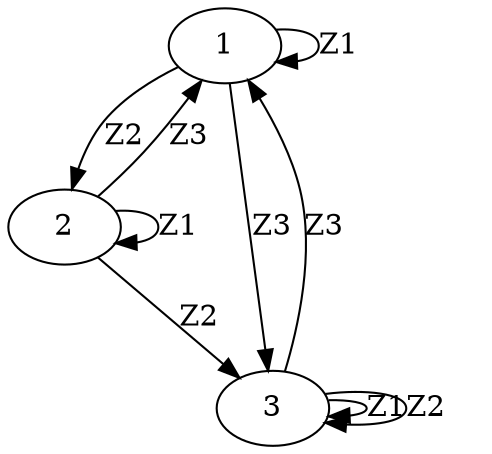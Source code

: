 // Автомат Мура
digraph {
	1 [label=1]
	2 [label=2]
	3 [label=3]
	1 -> 1 [label=Z1]
	1 -> 2 [label=Z2]
	1 -> 3 [label=Z3]
	2 -> 2 [label=Z1]
	2 -> 3 [label=Z2]
	2 -> 1 [label=Z3]
	3 -> 3 [label=Z1]
	3 -> 3 [label=Z2]
	3 -> 1 [label=Z3]
}
